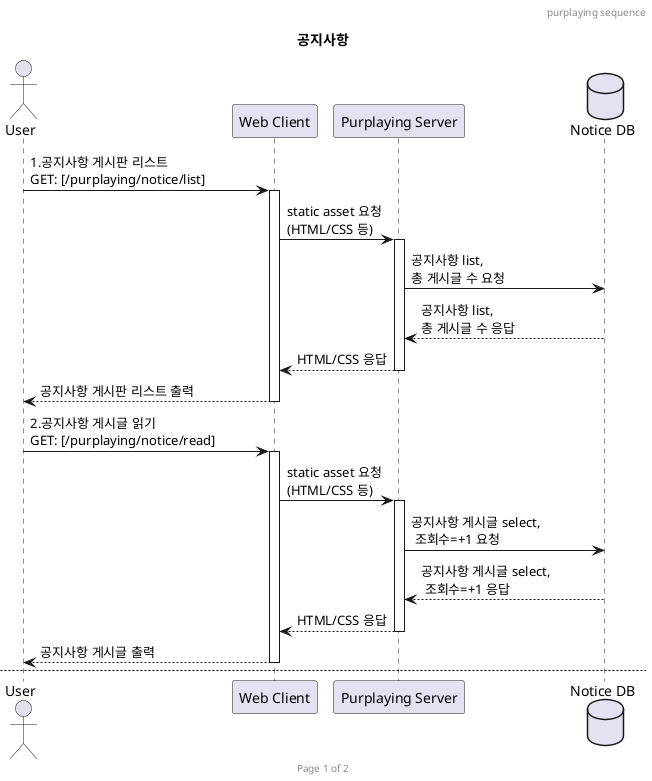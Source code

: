 @startuml

header purplaying sequence
footer Page %page% of %lastpage%


actor User
participant "Web Client" as C
participant "Purplaying Server" as S
database "Notice DB" as DB

title 공지사항

'공지사항 게시판 리스트
User -> C: 1.공지사항 게시판 리스트\nGET: [/purplaying/notice/list]

activate C
C -> S: static asset 요청\n(HTML/CSS 등)

activate S
S -> DB: 공지사항 list,\n총 게시글 수 요청
DB --> S :공지사항 list,\n총 게시글 수 응답
S --> C : HTML/CSS 응답
deactivate S

C --> User: 공지사항 게시판 리스트 출력
deactivate C

' 공지사항 게시판 읽기
User -> C: 2.공지사항 게시글 읽기\nGET: [/purplaying/notice/read]

activate C
C -> S: static asset 요청\n(HTML/CSS 등)

activate S
S -> DB: 공지사항 게시글 select,\n 조회수=+1 요청
DB --> S :공지사항 게시글 select,\n 조회수=+1 응답
S --> C : HTML/CSS 응답
deactivate S

C --> User: 공지사항 게시글 출력
deactivate C


newpage


'공지사항 작성
User -> C: 3.공지사항 게시글 작성버튼 클릭\nGET: [/purplaying/notice/write]

activate C
C -> S: 작성페이지 요청\n(HTML/CSS 등)
activate S
S -> S: 세션아이디와\n관리자아이디\n일치확인
S -->C: 작성페이지 응답\n(HTML/CSS 등)
deactivate S
C --> User: 공지사항 작성페이지 출력

User -> C: 공지사항 게시글 작성\nPOST: [/purplaying/notice/write/reg]
C -> S: 게시글 작성 요청 
S -> DB: 공지사항 게시글 DB insert 요청
DB --> S :공지사항 게시글 DB insert 응답
S --> C : 게시글 작성 응답

C --> User: 공지사항 게시글 작성완료,\n리스트로 이동
deactivate C


'공지사항 수정
User -> C: 4.공지사항 게시글 수정버튼 클릭\nGET: [/purplaying/notice/modify]

activate C
C -> S: 수정페이지 요청\n(HTML/CSS 등)
activate S
S -> S: 세션아이디와\n작성자아이디\n일치확인
S -->C: 수정페이지 응답\n(HTML/CSS 등)
deactivate S
C --> User: 공지사항 수정페이지 출력

User -> C: 공지사항 게시글 수정\nPOST: [/purplaying/notice/modify]
C -> S: 게시글 수정 요청 
S -> DB: 공지사항 게시글 DB update 요청
DB --> S :공지사항 게시글 DB update 응답
S --> C : 게시글 수정 응답

C --> User: 공지사항 게시글 수정완료,\n리스트로 이동
deactivate C


'공지사항 삭제
User -> C: 5.공지사항 게시글 삭제버튼 클릭\nPOST: [/purplaying/notice/remove]

activate C
C -> S: 게시글 삭제 요청
activate S
S -> S: 세션아이디와\n작성자아이디\n일치확인
S -> DB: 공지사항 게시글 DB delete 요청
DB --> S :공지사항 게시글 DB delete 응답
S -->C: 게시글 삭제 응답
deactivate S
C --> User: 공지사항 게시글 삭제 완료\n리스트로 이동
deactivate C
@enduml